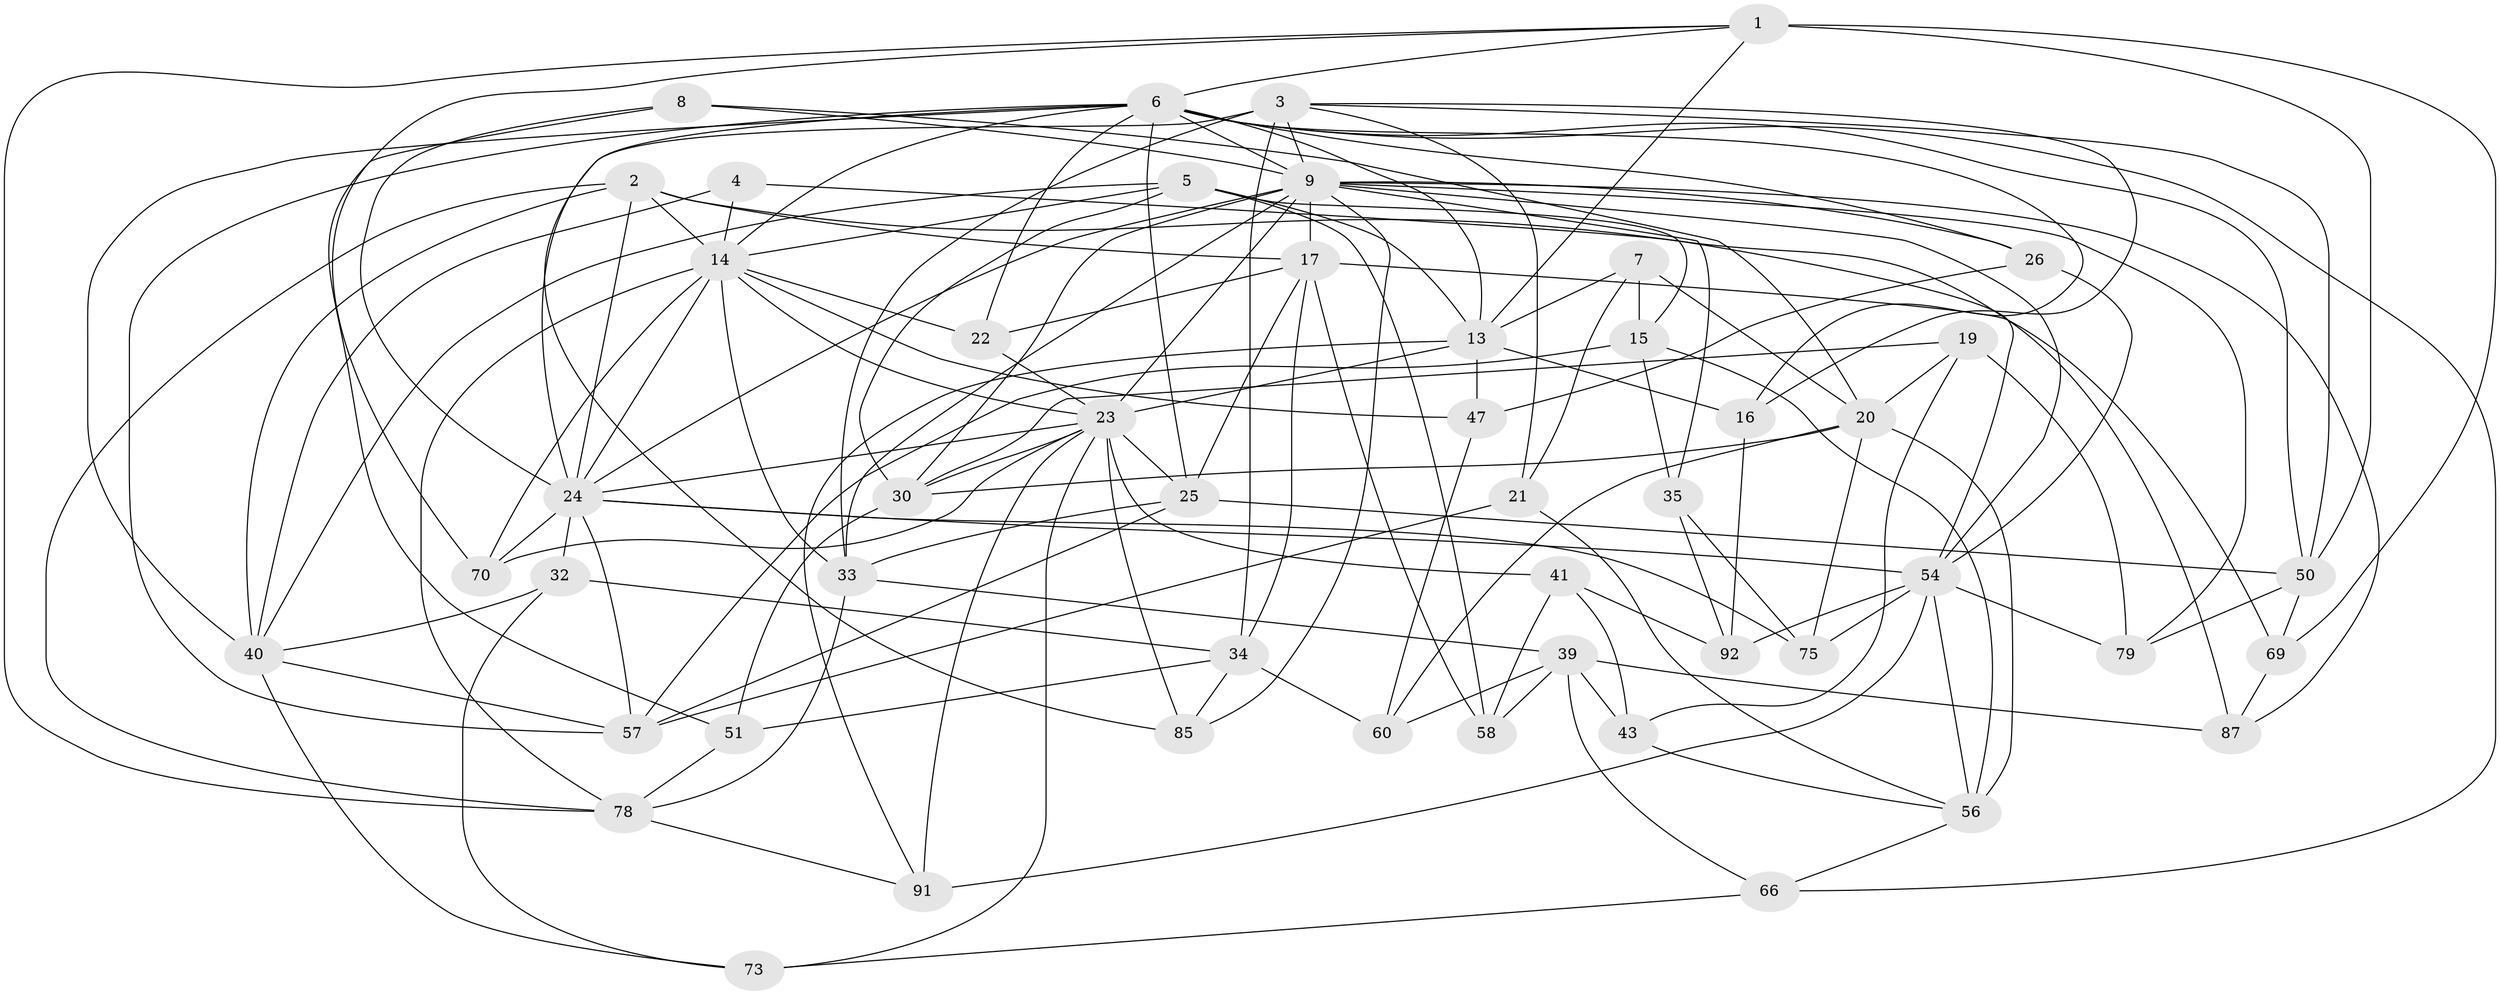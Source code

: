 // original degree distribution, {4: 1.0}
// Generated by graph-tools (version 1.1) at 2025/16/03/09/25 04:16:38]
// undirected, 50 vertices, 143 edges
graph export_dot {
graph [start="1"]
  node [color=gray90,style=filled];
  1 [super="+93"];
  2 [super="+48"];
  3 [super="+44+36"];
  4;
  5 [super="+27"];
  6 [super="+67+11+29+37"];
  7 [super="+10"];
  8;
  9 [super="+12+52"];
  13 [super="+65"];
  14 [super="+72+53+18"];
  15 [super="+95"];
  16;
  17 [super="+63"];
  19;
  20 [super="+45+42"];
  21;
  22;
  23 [super="+68+28"];
  24 [super="+59+82+74"];
  25 [super="+99"];
  26;
  30 [super="+31"];
  32;
  33 [super="+96"];
  34 [super="+81+64"];
  35;
  39 [super="+86"];
  40 [super="+49"];
  41;
  43;
  47;
  50 [super="+88"];
  51;
  54 [super="+76+77"];
  56 [super="+90"];
  57 [super="+94"];
  58;
  60;
  66;
  69;
  70;
  73;
  75;
  78 [super="+89"];
  79;
  85;
  87;
  91;
  92;
  1 -- 78;
  1 -- 70;
  1 -- 69;
  1 -- 50;
  1 -- 13;
  1 -- 6;
  2 -- 87;
  2 -- 78;
  2 -- 40;
  2 -- 14;
  2 -- 24;
  2 -- 17;
  3 -- 50;
  3 -- 34 [weight=2];
  3 -- 21;
  3 -- 16;
  3 -- 24;
  3 -- 33;
  3 -- 9;
  4 -- 40;
  4 -- 54 [weight=2];
  4 -- 14;
  5 -- 15;
  5 -- 30;
  5 -- 40;
  5 -- 58;
  5 -- 14;
  5 -- 13;
  6 -- 16;
  6 -- 22;
  6 -- 57;
  6 -- 40 [weight=2];
  6 -- 25;
  6 -- 26;
  6 -- 13;
  6 -- 14;
  6 -- 50;
  6 -- 66;
  6 -- 85;
  6 -- 9;
  7 -- 21;
  7 -- 20 [weight=2];
  7 -- 15 [weight=2];
  7 -- 13;
  8 -- 20;
  8 -- 51;
  8 -- 24;
  8 -- 9;
  9 -- 85;
  9 -- 24;
  9 -- 33;
  9 -- 35;
  9 -- 17;
  9 -- 54;
  9 -- 23;
  9 -- 87;
  9 -- 26;
  9 -- 30;
  9 -- 79;
  13 -- 23;
  13 -- 16;
  13 -- 91;
  13 -- 47;
  14 -- 78;
  14 -- 33;
  14 -- 70;
  14 -- 47;
  14 -- 24 [weight=2];
  14 -- 23;
  14 -- 22;
  15 -- 56;
  15 -- 35;
  15 -- 57;
  16 -- 92;
  17 -- 25;
  17 -- 22;
  17 -- 34 [weight=2];
  17 -- 69;
  17 -- 58;
  19 -- 79;
  19 -- 43;
  19 -- 20;
  19 -- 30;
  20 -- 56;
  20 -- 75;
  20 -- 60;
  20 -- 30;
  21 -- 57;
  21 -- 56;
  22 -- 23;
  23 -- 70;
  23 -- 73;
  23 -- 41;
  23 -- 91;
  23 -- 25;
  23 -- 85;
  23 -- 24;
  23 -- 30;
  24 -- 32;
  24 -- 54;
  24 -- 75;
  24 -- 57;
  24 -- 70;
  25 -- 57;
  25 -- 33;
  25 -- 50;
  26 -- 47;
  26 -- 54;
  30 -- 51;
  32 -- 73;
  32 -- 40;
  32 -- 34;
  33 -- 78;
  33 -- 39;
  34 -- 60;
  34 -- 51;
  34 -- 85;
  35 -- 92;
  35 -- 75;
  39 -- 58;
  39 -- 87;
  39 -- 43;
  39 -- 66;
  39 -- 60;
  40 -- 73;
  40 -- 57;
  41 -- 58;
  41 -- 92;
  41 -- 43;
  43 -- 56;
  47 -- 60;
  50 -- 69;
  50 -- 79;
  51 -- 78;
  54 -- 75;
  54 -- 91;
  54 -- 92;
  54 -- 79;
  54 -- 56;
  56 -- 66;
  66 -- 73;
  69 -- 87;
  78 -- 91;
}
